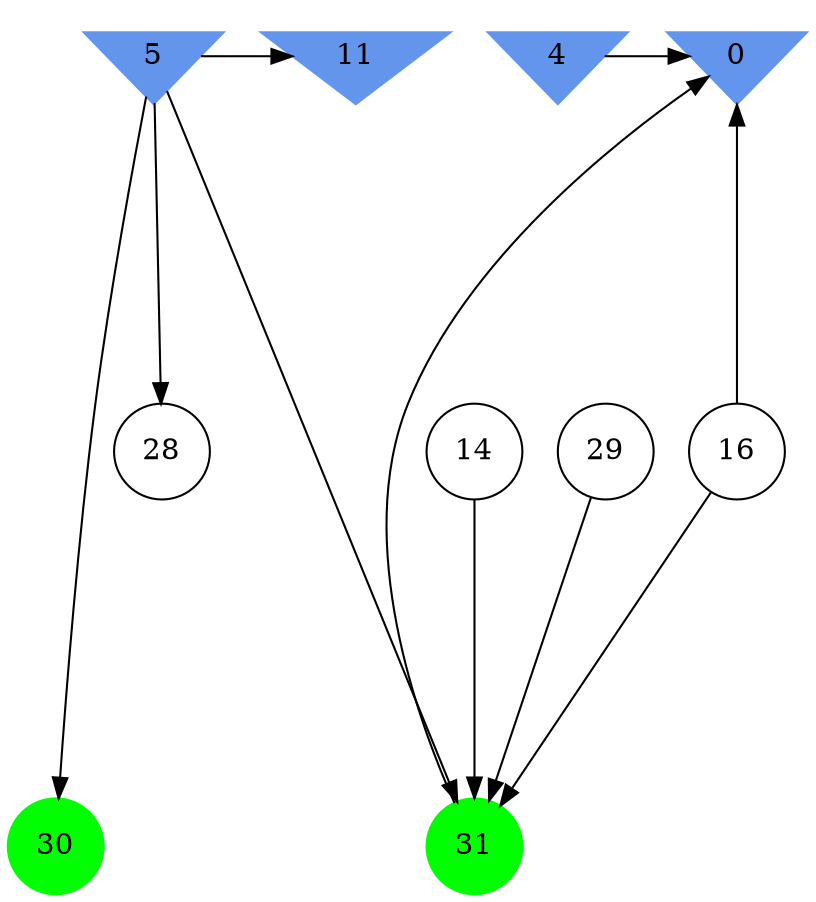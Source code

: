 digraph brain {
	ranksep=2.0;
	0 [shape=invtriangle,style=filled,color=cornflowerblue];
	4 [shape=invtriangle,style=filled,color=cornflowerblue];
	5 [shape=invtriangle,style=filled,color=cornflowerblue];
	11 [shape=invtriangle,style=filled,color=cornflowerblue];
	14 [shape=circle,color=black];
	16 [shape=circle,color=black];
	28 [shape=circle,color=black];
	29 [shape=circle,color=black];
	30 [shape=circle,style=filled,color=green];
	31 [shape=circle,style=filled,color=green];
	5	->	31;
	29	->	31;
	14	->	31;
	16	->	31;
	5	->	30;
	5	->	11;
	5	->	28;
	31	->	0;
	16	->	0;
	4	->	0;
	{ rank=same; 0; 4; 5; 11; }
	{ rank=same; 14; 16; 28; 29; }
	{ rank=same; 30; 31; }
}
